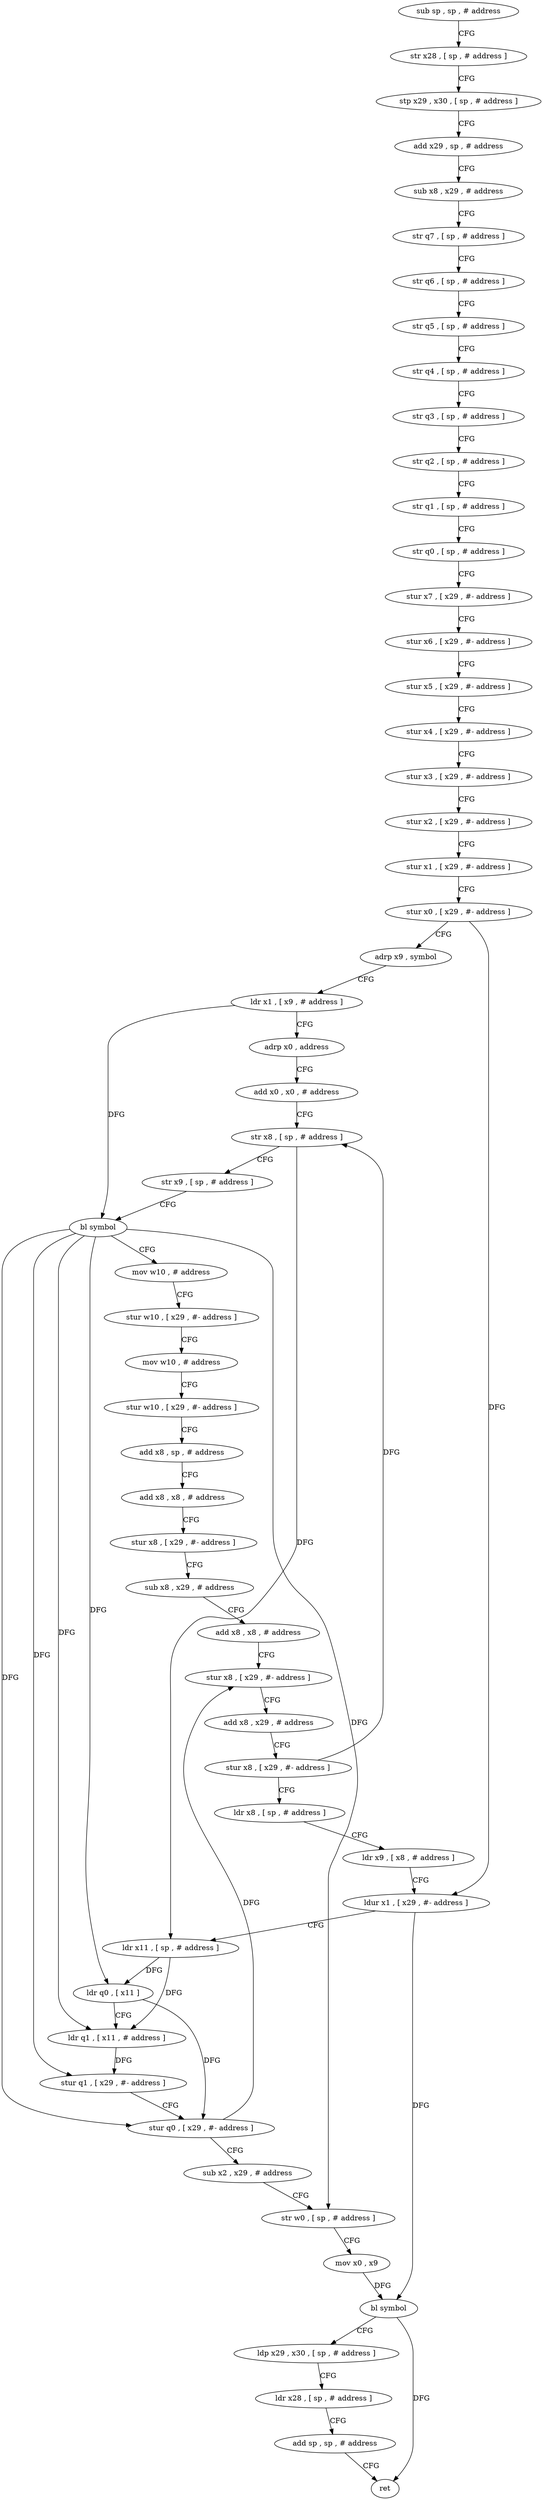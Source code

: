 digraph "func" {
"4392644" [label = "sub sp , sp , # address" ]
"4392648" [label = "str x28 , [ sp , # address ]" ]
"4392652" [label = "stp x29 , x30 , [ sp , # address ]" ]
"4392656" [label = "add x29 , sp , # address" ]
"4392660" [label = "sub x8 , x29 , # address" ]
"4392664" [label = "str q7 , [ sp , # address ]" ]
"4392668" [label = "str q6 , [ sp , # address ]" ]
"4392672" [label = "str q5 , [ sp , # address ]" ]
"4392676" [label = "str q4 , [ sp , # address ]" ]
"4392680" [label = "str q3 , [ sp , # address ]" ]
"4392684" [label = "str q2 , [ sp , # address ]" ]
"4392688" [label = "str q1 , [ sp , # address ]" ]
"4392692" [label = "str q0 , [ sp , # address ]" ]
"4392696" [label = "stur x7 , [ x29 , #- address ]" ]
"4392700" [label = "stur x6 , [ x29 , #- address ]" ]
"4392704" [label = "stur x5 , [ x29 , #- address ]" ]
"4392708" [label = "stur x4 , [ x29 , #- address ]" ]
"4392712" [label = "stur x3 , [ x29 , #- address ]" ]
"4392716" [label = "stur x2 , [ x29 , #- address ]" ]
"4392720" [label = "stur x1 , [ x29 , #- address ]" ]
"4392724" [label = "stur x0 , [ x29 , #- address ]" ]
"4392728" [label = "adrp x9 , symbol" ]
"4392732" [label = "ldr x1 , [ x9 , # address ]" ]
"4392736" [label = "adrp x0 , address" ]
"4392740" [label = "add x0 , x0 , # address" ]
"4392744" [label = "str x8 , [ sp , # address ]" ]
"4392748" [label = "str x9 , [ sp , # address ]" ]
"4392752" [label = "bl symbol" ]
"4392756" [label = "mov w10 , # address" ]
"4392760" [label = "stur w10 , [ x29 , #- address ]" ]
"4392764" [label = "mov w10 , # address" ]
"4392768" [label = "stur w10 , [ x29 , #- address ]" ]
"4392772" [label = "add x8 , sp , # address" ]
"4392776" [label = "add x8 , x8 , # address" ]
"4392780" [label = "stur x8 , [ x29 , #- address ]" ]
"4392784" [label = "sub x8 , x29 , # address" ]
"4392788" [label = "add x8 , x8 , # address" ]
"4392792" [label = "stur x8 , [ x29 , #- address ]" ]
"4392796" [label = "add x8 , x29 , # address" ]
"4392800" [label = "stur x8 , [ x29 , #- address ]" ]
"4392804" [label = "ldr x8 , [ sp , # address ]" ]
"4392808" [label = "ldr x9 , [ x8 , # address ]" ]
"4392812" [label = "ldur x1 , [ x29 , #- address ]" ]
"4392816" [label = "ldr x11 , [ sp , # address ]" ]
"4392820" [label = "ldr q0 , [ x11 ]" ]
"4392824" [label = "ldr q1 , [ x11 , # address ]" ]
"4392828" [label = "stur q1 , [ x29 , #- address ]" ]
"4392832" [label = "stur q0 , [ x29 , #- address ]" ]
"4392836" [label = "sub x2 , x29 , # address" ]
"4392840" [label = "str w0 , [ sp , # address ]" ]
"4392844" [label = "mov x0 , x9" ]
"4392848" [label = "bl symbol" ]
"4392852" [label = "ldp x29 , x30 , [ sp , # address ]" ]
"4392856" [label = "ldr x28 , [ sp , # address ]" ]
"4392860" [label = "add sp , sp , # address" ]
"4392864" [label = "ret" ]
"4392644" -> "4392648" [ label = "CFG" ]
"4392648" -> "4392652" [ label = "CFG" ]
"4392652" -> "4392656" [ label = "CFG" ]
"4392656" -> "4392660" [ label = "CFG" ]
"4392660" -> "4392664" [ label = "CFG" ]
"4392664" -> "4392668" [ label = "CFG" ]
"4392668" -> "4392672" [ label = "CFG" ]
"4392672" -> "4392676" [ label = "CFG" ]
"4392676" -> "4392680" [ label = "CFG" ]
"4392680" -> "4392684" [ label = "CFG" ]
"4392684" -> "4392688" [ label = "CFG" ]
"4392688" -> "4392692" [ label = "CFG" ]
"4392692" -> "4392696" [ label = "CFG" ]
"4392696" -> "4392700" [ label = "CFG" ]
"4392700" -> "4392704" [ label = "CFG" ]
"4392704" -> "4392708" [ label = "CFG" ]
"4392708" -> "4392712" [ label = "CFG" ]
"4392712" -> "4392716" [ label = "CFG" ]
"4392716" -> "4392720" [ label = "CFG" ]
"4392720" -> "4392724" [ label = "CFG" ]
"4392724" -> "4392728" [ label = "CFG" ]
"4392724" -> "4392812" [ label = "DFG" ]
"4392728" -> "4392732" [ label = "CFG" ]
"4392732" -> "4392736" [ label = "CFG" ]
"4392732" -> "4392752" [ label = "DFG" ]
"4392736" -> "4392740" [ label = "CFG" ]
"4392740" -> "4392744" [ label = "CFG" ]
"4392744" -> "4392748" [ label = "CFG" ]
"4392744" -> "4392816" [ label = "DFG" ]
"4392748" -> "4392752" [ label = "CFG" ]
"4392752" -> "4392756" [ label = "CFG" ]
"4392752" -> "4392840" [ label = "DFG" ]
"4392752" -> "4392820" [ label = "DFG" ]
"4392752" -> "4392832" [ label = "DFG" ]
"4392752" -> "4392824" [ label = "DFG" ]
"4392752" -> "4392828" [ label = "DFG" ]
"4392756" -> "4392760" [ label = "CFG" ]
"4392760" -> "4392764" [ label = "CFG" ]
"4392764" -> "4392768" [ label = "CFG" ]
"4392768" -> "4392772" [ label = "CFG" ]
"4392772" -> "4392776" [ label = "CFG" ]
"4392776" -> "4392780" [ label = "CFG" ]
"4392780" -> "4392784" [ label = "CFG" ]
"4392784" -> "4392788" [ label = "CFG" ]
"4392788" -> "4392792" [ label = "CFG" ]
"4392792" -> "4392796" [ label = "CFG" ]
"4392796" -> "4392800" [ label = "CFG" ]
"4392800" -> "4392804" [ label = "CFG" ]
"4392800" -> "4392744" [ label = "DFG" ]
"4392804" -> "4392808" [ label = "CFG" ]
"4392808" -> "4392812" [ label = "CFG" ]
"4392812" -> "4392816" [ label = "CFG" ]
"4392812" -> "4392848" [ label = "DFG" ]
"4392816" -> "4392820" [ label = "DFG" ]
"4392816" -> "4392824" [ label = "DFG" ]
"4392820" -> "4392824" [ label = "CFG" ]
"4392820" -> "4392832" [ label = "DFG" ]
"4392824" -> "4392828" [ label = "DFG" ]
"4392828" -> "4392832" [ label = "CFG" ]
"4392832" -> "4392836" [ label = "CFG" ]
"4392832" -> "4392792" [ label = "DFG" ]
"4392836" -> "4392840" [ label = "CFG" ]
"4392840" -> "4392844" [ label = "CFG" ]
"4392844" -> "4392848" [ label = "DFG" ]
"4392848" -> "4392852" [ label = "CFG" ]
"4392848" -> "4392864" [ label = "DFG" ]
"4392852" -> "4392856" [ label = "CFG" ]
"4392856" -> "4392860" [ label = "CFG" ]
"4392860" -> "4392864" [ label = "CFG" ]
}
